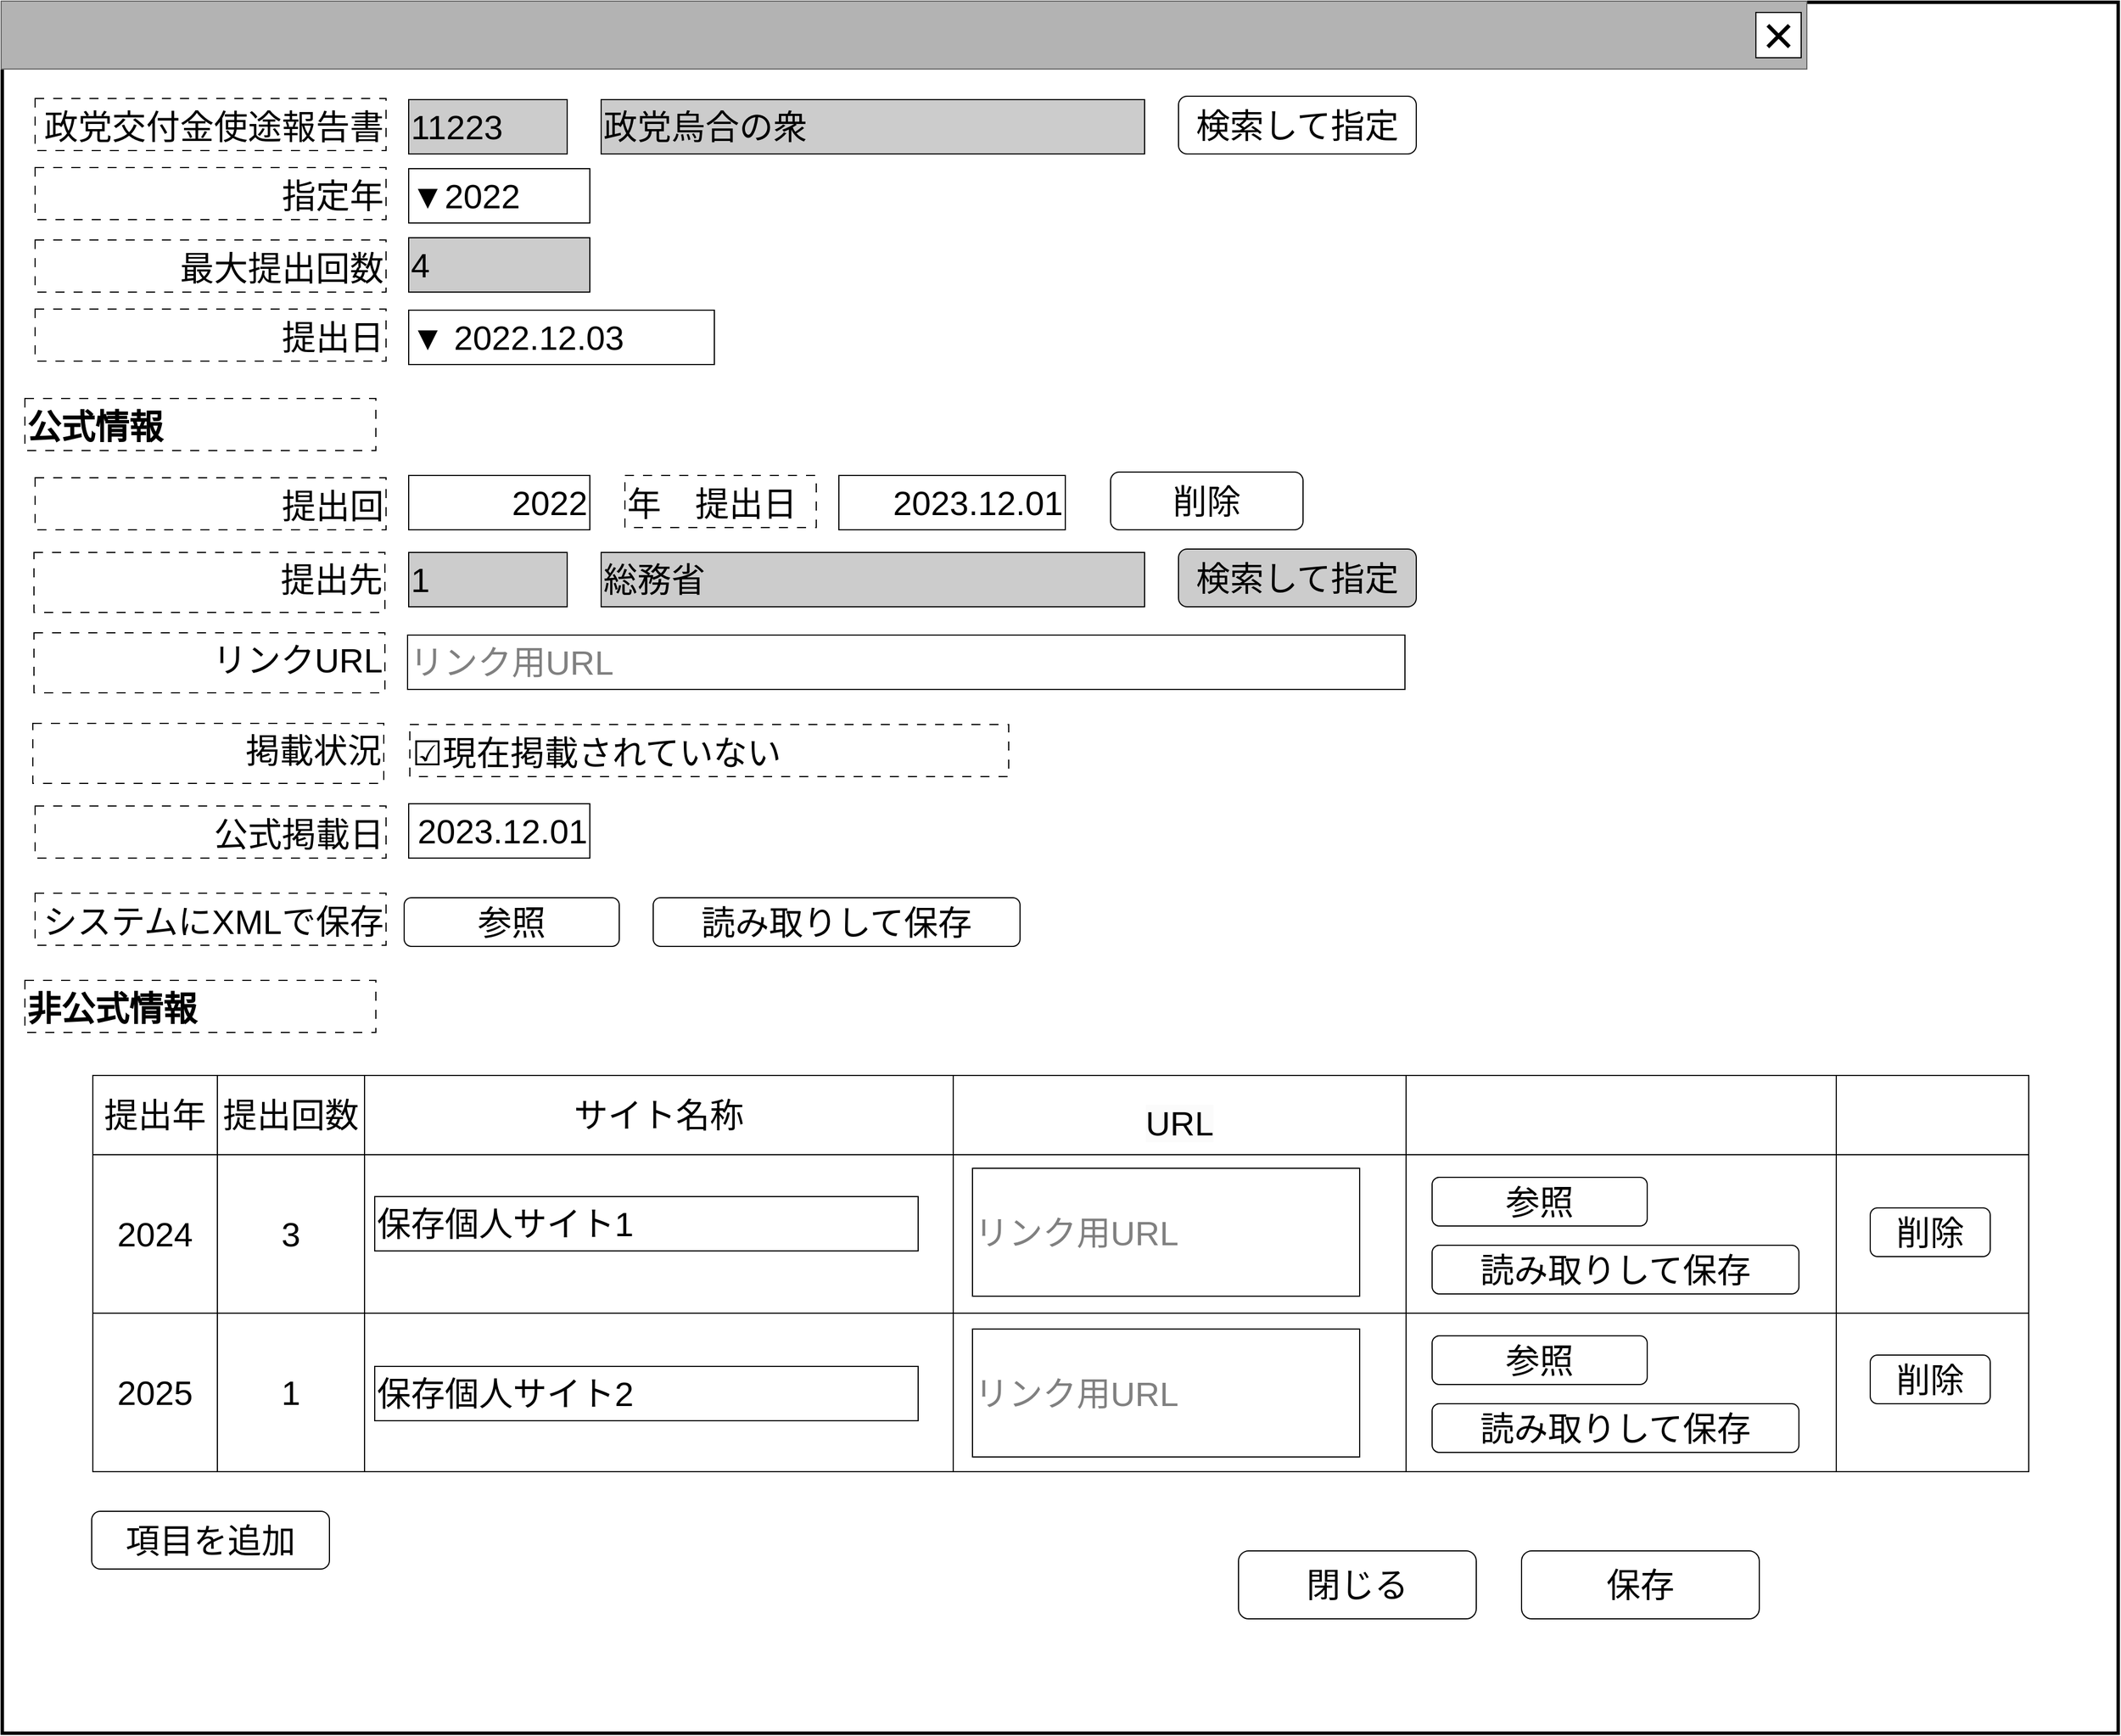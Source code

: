 <mxfile version="24.6.4" type="device">
  <diagram name="ページ1" id="LE8fIzdrHe0wcv1LTvfw">
    <mxGraphModel dx="1050" dy="621" grid="1" gridSize="10" guides="1" tooltips="1" connect="1" arrows="1" fold="1" page="1" pageScale="1" pageWidth="1600" pageHeight="1200" math="0" shadow="0">
      <root>
        <mxCell id="0" />
        <mxCell id="cFaB45KztUIKXS-_cTrr-4" value="背景" style="locked=1;" parent="0" visible="0" />
        <mxCell id="cFaB45KztUIKXS-_cTrr-5" value="" style="rounded=0;whiteSpace=wrap;html=1;strokeWidth=3;" parent="cFaB45KztUIKXS-_cTrr-4" vertex="1">
          <mxGeometry x="1" y="1" width="1595" height="1180" as="geometry" />
        </mxCell>
        <mxCell id="cFaB45KztUIKXS-_cTrr-6" value="" style="rounded=0;whiteSpace=wrap;html=1;fillColor=#B3B3B3;fontColor=#333333;strokeColor=#666666;" parent="cFaB45KztUIKXS-_cTrr-4" vertex="1">
          <mxGeometry width="1595" height="60" as="geometry" />
        </mxCell>
        <mxCell id="cFaB45KztUIKXS-_cTrr-7" value="&lt;font style=&quot;font-size: 48px;&quot;&gt;×&lt;/font&gt;" style="rounded=0;whiteSpace=wrap;html=1;" parent="cFaB45KztUIKXS-_cTrr-4" vertex="1">
          <mxGeometry x="1550" y="10" width="40" height="40" as="geometry" />
        </mxCell>
        <mxCell id="cFaB45KztUIKXS-_cTrr-8" value="" style="rounded=0;whiteSpace=wrap;html=1;" parent="cFaB45KztUIKXS-_cTrr-4" vertex="1">
          <mxGeometry x="830" y="670" width="120" height="60" as="geometry" />
        </mxCell>
        <mxCell id="cFaB45KztUIKXS-_cTrr-9" value="ウインドウ" style="locked=1;" parent="0" />
        <mxCell id="cFaB45KztUIKXS-_cTrr-10" value="" style="rounded=0;whiteSpace=wrap;html=1;strokeWidth=3;" parent="cFaB45KztUIKXS-_cTrr-9" vertex="1">
          <mxGeometry x="1" y="1" width="1869" height="1529" as="geometry" />
        </mxCell>
        <mxCell id="cFaB45KztUIKXS-_cTrr-11" value="" style="rounded=0;whiteSpace=wrap;html=1;fillColor=#B3B3B3;fontColor=#333333;strokeColor=#666666;" parent="cFaB45KztUIKXS-_cTrr-9" vertex="1">
          <mxGeometry width="1595" height="60" as="geometry" />
        </mxCell>
        <mxCell id="cFaB45KztUIKXS-_cTrr-12" value="&lt;font style=&quot;font-size: 48px;&quot;&gt;×&lt;/font&gt;" style="rounded=0;whiteSpace=wrap;html=1;" parent="cFaB45KztUIKXS-_cTrr-9" vertex="1">
          <mxGeometry x="1550" y="10" width="40" height="40" as="geometry" />
        </mxCell>
        <mxCell id="cFaB45KztUIKXS-_cTrr-14" value="名称未設定レイヤ" style="" parent="0" />
        <mxCell id="Dh-onaNXAIIfKiB3uO-O-3" value="" style="childLayout=tableLayout;recursiveResize=0;shadow=0;fillColor=none;" parent="cFaB45KztUIKXS-_cTrr-14" vertex="1">
          <mxGeometry x="81" y="949" width="1710" height="350" as="geometry" />
        </mxCell>
        <mxCell id="Dh-onaNXAIIfKiB3uO-O-4" value="" style="shape=tableRow;horizontal=0;startSize=0;swimlaneHead=0;swimlaneBody=0;top=0;left=0;bottom=0;right=0;dropTarget=0;collapsible=0;recursiveResize=0;expand=0;fontStyle=0;fillColor=none;strokeColor=inherit;" parent="Dh-onaNXAIIfKiB3uO-O-3" vertex="1">
          <mxGeometry width="1710" height="70" as="geometry" />
        </mxCell>
        <mxCell id="Dh-onaNXAIIfKiB3uO-O-5" value="&lt;span style=&quot;font-size: 30px; text-align: right;&quot;&gt;提出年&lt;/span&gt;" style="connectable=0;recursiveResize=0;strokeColor=inherit;fillColor=none;align=center;whiteSpace=wrap;html=1;" parent="Dh-onaNXAIIfKiB3uO-O-4" vertex="1">
          <mxGeometry width="110" height="70" as="geometry">
            <mxRectangle width="110" height="70" as="alternateBounds" />
          </mxGeometry>
        </mxCell>
        <mxCell id="Dh-onaNXAIIfKiB3uO-O-6" value="&lt;span style=&quot;font-size: 30px; text-align: right;&quot;&gt;提出回数&lt;/span&gt;" style="connectable=0;recursiveResize=0;strokeColor=inherit;fillColor=none;align=center;whiteSpace=wrap;html=1;" parent="Dh-onaNXAIIfKiB3uO-O-4" vertex="1">
          <mxGeometry x="110" width="130" height="70" as="geometry">
            <mxRectangle width="130" height="70" as="alternateBounds" />
          </mxGeometry>
        </mxCell>
        <mxCell id="Dh-onaNXAIIfKiB3uO-O-7" value="&lt;span style=&quot;font-size: 30px; text-align: right;&quot;&gt;サイト名称&lt;/span&gt;" style="connectable=0;recursiveResize=0;strokeColor=inherit;fillColor=none;align=center;whiteSpace=wrap;html=1;" parent="Dh-onaNXAIIfKiB3uO-O-4" vertex="1">
          <mxGeometry x="240" width="520" height="70" as="geometry">
            <mxRectangle width="520" height="70" as="alternateBounds" />
          </mxGeometry>
        </mxCell>
        <mxCell id="Dh-onaNXAIIfKiB3uO-O-22" value="&lt;br&gt;&lt;span style=&quot;color: rgb(0, 0, 0); font-family: Helvetica; font-size: 30px; font-style: normal; font-variant-ligatures: normal; font-variant-caps: normal; font-weight: 400; letter-spacing: normal; orphans: 2; text-align: right; text-indent: 0px; text-transform: none; widows: 2; word-spacing: 0px; -webkit-text-stroke-width: 0px; white-space: normal; background-color: rgb(251, 251, 251); text-decoration-thickness: initial; text-decoration-style: initial; text-decoration-color: initial; display: inline !important; float: none;&quot;&gt;URL&lt;/span&gt;" style="connectable=0;recursiveResize=0;strokeColor=inherit;fillColor=none;align=center;whiteSpace=wrap;html=1;" parent="Dh-onaNXAIIfKiB3uO-O-4" vertex="1">
          <mxGeometry x="760" width="400" height="70" as="geometry">
            <mxRectangle width="400" height="70" as="alternateBounds" />
          </mxGeometry>
        </mxCell>
        <mxCell id="Dh-onaNXAIIfKiB3uO-O-19" style="connectable=0;recursiveResize=0;strokeColor=inherit;fillColor=none;align=center;whiteSpace=wrap;html=1;" parent="Dh-onaNXAIIfKiB3uO-O-4" vertex="1">
          <mxGeometry x="1160" width="380" height="70" as="geometry">
            <mxRectangle width="380" height="70" as="alternateBounds" />
          </mxGeometry>
        </mxCell>
        <mxCell id="Dh-onaNXAIIfKiB3uO-O-16" style="connectable=0;recursiveResize=0;strokeColor=inherit;fillColor=none;align=center;whiteSpace=wrap;html=1;" parent="Dh-onaNXAIIfKiB3uO-O-4" vertex="1">
          <mxGeometry x="1540" width="170" height="70" as="geometry">
            <mxRectangle width="170" height="70" as="alternateBounds" />
          </mxGeometry>
        </mxCell>
        <mxCell id="Dh-onaNXAIIfKiB3uO-O-8" style="shape=tableRow;horizontal=0;startSize=0;swimlaneHead=0;swimlaneBody=0;top=0;left=0;bottom=0;right=0;dropTarget=0;collapsible=0;recursiveResize=0;expand=0;fontStyle=0;fillColor=none;strokeColor=inherit;" parent="Dh-onaNXAIIfKiB3uO-O-3" vertex="1">
          <mxGeometry y="70" width="1710" height="140" as="geometry" />
        </mxCell>
        <mxCell id="Dh-onaNXAIIfKiB3uO-O-10" value="&lt;span style=&quot;font-size: 30px; text-align: right;&quot;&gt;2024&lt;/span&gt;" style="connectable=0;recursiveResize=0;strokeColor=inherit;fillColor=none;align=center;whiteSpace=wrap;html=1;" parent="Dh-onaNXAIIfKiB3uO-O-8" vertex="1">
          <mxGeometry width="110" height="140" as="geometry">
            <mxRectangle width="110" height="140" as="alternateBounds" />
          </mxGeometry>
        </mxCell>
        <mxCell id="Dh-onaNXAIIfKiB3uO-O-11" value="&lt;div style=&quot;text-align: right;&quot;&gt;&lt;span style=&quot;background-color: initial; font-size: 30px;&quot;&gt;3&lt;/span&gt;&lt;/div&gt;" style="connectable=0;recursiveResize=0;strokeColor=inherit;fillColor=none;align=center;whiteSpace=wrap;html=1;" parent="Dh-onaNXAIIfKiB3uO-O-8" vertex="1">
          <mxGeometry x="110" width="130" height="140" as="geometry">
            <mxRectangle width="130" height="140" as="alternateBounds" />
          </mxGeometry>
        </mxCell>
        <mxCell id="Dh-onaNXAIIfKiB3uO-O-23" value="" style="connectable=0;recursiveResize=0;strokeColor=inherit;fillColor=none;align=center;whiteSpace=wrap;html=1;" parent="Dh-onaNXAIIfKiB3uO-O-8" vertex="1">
          <mxGeometry x="240" width="520" height="140" as="geometry">
            <mxRectangle width="520" height="140" as="alternateBounds" />
          </mxGeometry>
        </mxCell>
        <mxCell id="Dh-onaNXAIIfKiB3uO-O-9" value="&lt;div style=&quot;text-align: right;&quot;&gt;&lt;br&gt;&lt;/div&gt;" style="connectable=0;recursiveResize=0;strokeColor=inherit;fillColor=none;align=center;whiteSpace=wrap;html=1;" parent="Dh-onaNXAIIfKiB3uO-O-8" vertex="1">
          <mxGeometry x="760" width="400" height="140" as="geometry">
            <mxRectangle width="400" height="140" as="alternateBounds" />
          </mxGeometry>
        </mxCell>
        <mxCell id="Dh-onaNXAIIfKiB3uO-O-20" style="connectable=0;recursiveResize=0;strokeColor=inherit;fillColor=none;align=center;whiteSpace=wrap;html=1;" parent="Dh-onaNXAIIfKiB3uO-O-8" vertex="1">
          <mxGeometry x="1160" width="380" height="140" as="geometry">
            <mxRectangle width="380" height="140" as="alternateBounds" />
          </mxGeometry>
        </mxCell>
        <mxCell id="Dh-onaNXAIIfKiB3uO-O-17" style="connectable=0;recursiveResize=0;strokeColor=inherit;fillColor=none;align=center;whiteSpace=wrap;html=1;" parent="Dh-onaNXAIIfKiB3uO-O-8" vertex="1">
          <mxGeometry x="1540" width="170" height="140" as="geometry">
            <mxRectangle width="170" height="140" as="alternateBounds" />
          </mxGeometry>
        </mxCell>
        <mxCell id="Dh-onaNXAIIfKiB3uO-O-12" style="shape=tableRow;horizontal=0;startSize=0;swimlaneHead=0;swimlaneBody=0;top=0;left=0;bottom=0;right=0;dropTarget=0;collapsible=0;recursiveResize=0;expand=0;fontStyle=0;fillColor=none;strokeColor=inherit;" parent="Dh-onaNXAIIfKiB3uO-O-3" vertex="1">
          <mxGeometry y="210" width="1710" height="140" as="geometry" />
        </mxCell>
        <mxCell id="Dh-onaNXAIIfKiB3uO-O-13" value="&lt;span style=&quot;font-size: 30px; text-align: right;&quot;&gt;2025&lt;/span&gt;" style="connectable=0;recursiveResize=0;strokeColor=inherit;fillColor=none;align=center;whiteSpace=wrap;html=1;" parent="Dh-onaNXAIIfKiB3uO-O-12" vertex="1">
          <mxGeometry width="110" height="140" as="geometry">
            <mxRectangle width="110" height="140" as="alternateBounds" />
          </mxGeometry>
        </mxCell>
        <mxCell id="Dh-onaNXAIIfKiB3uO-O-14" value="&lt;span style=&quot;font-size: 30px; text-align: right;&quot;&gt;1&lt;/span&gt;" style="connectable=0;recursiveResize=0;strokeColor=inherit;fillColor=none;align=center;whiteSpace=wrap;html=1;" parent="Dh-onaNXAIIfKiB3uO-O-12" vertex="1">
          <mxGeometry x="110" width="130" height="140" as="geometry">
            <mxRectangle width="130" height="140" as="alternateBounds" />
          </mxGeometry>
        </mxCell>
        <mxCell id="Dh-onaNXAIIfKiB3uO-O-15" value="" style="connectable=0;recursiveResize=0;strokeColor=inherit;fillColor=none;align=center;whiteSpace=wrap;html=1;" parent="Dh-onaNXAIIfKiB3uO-O-12" vertex="1">
          <mxGeometry x="240" width="520" height="140" as="geometry">
            <mxRectangle width="520" height="140" as="alternateBounds" />
          </mxGeometry>
        </mxCell>
        <mxCell id="Dh-onaNXAIIfKiB3uO-O-24" style="connectable=0;recursiveResize=0;strokeColor=inherit;fillColor=none;align=center;whiteSpace=wrap;html=1;" parent="Dh-onaNXAIIfKiB3uO-O-12" vertex="1">
          <mxGeometry x="760" width="400" height="140" as="geometry">
            <mxRectangle width="400" height="140" as="alternateBounds" />
          </mxGeometry>
        </mxCell>
        <mxCell id="Dh-onaNXAIIfKiB3uO-O-21" style="connectable=0;recursiveResize=0;strokeColor=inherit;fillColor=none;align=center;whiteSpace=wrap;html=1;" parent="Dh-onaNXAIIfKiB3uO-O-12" vertex="1">
          <mxGeometry x="1160" width="380" height="140" as="geometry">
            <mxRectangle width="380" height="140" as="alternateBounds" />
          </mxGeometry>
        </mxCell>
        <mxCell id="Dh-onaNXAIIfKiB3uO-O-18" style="connectable=0;recursiveResize=0;strokeColor=inherit;fillColor=none;align=center;whiteSpace=wrap;html=1;" parent="Dh-onaNXAIIfKiB3uO-O-12" vertex="1">
          <mxGeometry x="1540" width="170" height="140" as="geometry">
            <mxRectangle width="170" height="140" as="alternateBounds" />
          </mxGeometry>
        </mxCell>
        <mxCell id="kxWkAaZomFuKM2yIZcbC-108" value="&lt;span style=&quot;font-size: 30px;&quot;&gt;政党交付金使途報告書&lt;/span&gt;" style="rounded=0;whiteSpace=wrap;html=1;align=right;dashed=1;dashPattern=8 8;verticalAlign=bottom;" parent="cFaB45KztUIKXS-_cTrr-14" vertex="1">
          <mxGeometry x="30" y="86" width="310" height="46" as="geometry" />
        </mxCell>
        <mxCell id="kxWkAaZomFuKM2yIZcbC-109" value="&lt;span style=&quot;font-size: 30px;&quot;&gt;政党烏合の衆&lt;br&gt;&lt;/span&gt;" style="rounded=0;whiteSpace=wrap;html=1;align=left;fillColor=#CCCCCC;" parent="cFaB45KztUIKXS-_cTrr-14" vertex="1">
          <mxGeometry x="530" y="87" width="480" height="48" as="geometry" />
        </mxCell>
        <mxCell id="5l2hKBXCzOEWmYN1dR5e-1" value="&lt;span style=&quot;font-size: 30px;&quot;&gt;保存&lt;/span&gt;" style="rounded=1;whiteSpace=wrap;html=1;" parent="cFaB45KztUIKXS-_cTrr-14" vertex="1">
          <mxGeometry x="1343" y="1369" width="210" height="60" as="geometry" />
        </mxCell>
        <mxCell id="5l2hKBXCzOEWmYN1dR5e-2" value="&lt;span style=&quot;font-size: 30px;&quot;&gt;閉じる&lt;/span&gt;" style="rounded=1;whiteSpace=wrap;html=1;" parent="cFaB45KztUIKXS-_cTrr-14" vertex="1">
          <mxGeometry x="1093" y="1369" width="210" height="60" as="geometry" />
        </mxCell>
        <mxCell id="5l2hKBXCzOEWmYN1dR5e-3" value="&lt;span style=&quot;font-size: 30px;&quot;&gt;検索して指定&lt;/span&gt;" style="rounded=1;whiteSpace=wrap;html=1;" parent="cFaB45KztUIKXS-_cTrr-14" vertex="1">
          <mxGeometry x="1040" y="84" width="210" height="51" as="geometry" />
        </mxCell>
        <mxCell id="cdmeLEnnqN9o7mxTk7t2-22" value="&lt;span style=&quot;font-size: 30px;&quot;&gt;指定年&lt;/span&gt;" style="rounded=0;whiteSpace=wrap;html=1;align=right;dashed=1;dashPattern=8 8;verticalAlign=bottom;" parent="cFaB45KztUIKXS-_cTrr-14" vertex="1">
          <mxGeometry x="30" y="147" width="310" height="46" as="geometry" />
        </mxCell>
        <mxCell id="cdmeLEnnqN9o7mxTk7t2-23" value="&lt;font style=&quot;font-size: 30px;&quot;&gt;▼2022&lt;/font&gt;&lt;span style=&quot;font-size: 30px;&quot;&gt;&lt;br&gt;&lt;/span&gt;" style="rounded=0;whiteSpace=wrap;html=1;align=left;" parent="cFaB45KztUIKXS-_cTrr-14" vertex="1">
          <mxGeometry x="360" y="148" width="160" height="48" as="geometry" />
        </mxCell>
        <mxCell id="tZvU9d8wPMiUrcv0yISu-0" value="&lt;font style=&quot;font-size: 30px;&quot;&gt;11223&lt;/font&gt;&lt;span style=&quot;font-size: 30px;&quot;&gt;&lt;br&gt;&lt;/span&gt;" style="rounded=0;whiteSpace=wrap;html=1;align=left;fillColor=#CCCCCC;" parent="cFaB45KztUIKXS-_cTrr-14" vertex="1">
          <mxGeometry x="360" y="87" width="140" height="48" as="geometry" />
        </mxCell>
        <mxCell id="tZvU9d8wPMiUrcv0yISu-1" value="&lt;span style=&quot;font-size: 30px;&quot;&gt;システムにXMLで保存&lt;/span&gt;" style="rounded=0;whiteSpace=wrap;html=1;align=right;dashed=1;dashPattern=8 8;verticalAlign=bottom;" parent="cFaB45KztUIKXS-_cTrr-14" vertex="1">
          <mxGeometry x="30" y="788" width="310" height="46" as="geometry" />
        </mxCell>
        <mxCell id="tZvU9d8wPMiUrcv0yISu-4" value="&lt;font style=&quot;font-size: 30px;&quot;&gt;参照&lt;/font&gt;" style="rounded=1;whiteSpace=wrap;html=1;" parent="cFaB45KztUIKXS-_cTrr-14" vertex="1">
          <mxGeometry x="356" y="792" width="190" height="43" as="geometry" />
        </mxCell>
        <mxCell id="tZvU9d8wPMiUrcv0yISu-5" value="&lt;span style=&quot;font-size: 30px;&quot;&gt;&lt;font color=&quot;#808080&quot;&gt;リンク用URL&lt;/font&gt;&lt;br&gt;&lt;/span&gt;" style="rounded=0;whiteSpace=wrap;html=1;align=left;" parent="cFaB45KztUIKXS-_cTrr-14" vertex="1">
          <mxGeometry x="359" y="560" width="881" height="48" as="geometry" />
        </mxCell>
        <mxCell id="LuSG3avCVRSMw34TRjUb-2" value="&lt;span style=&quot;font-size: 30px;&quot;&gt;総務省&lt;br&gt;&lt;/span&gt;" style="rounded=0;whiteSpace=wrap;html=1;align=left;fillColor=#CCCCCC;" parent="cFaB45KztUIKXS-_cTrr-14" vertex="1">
          <mxGeometry x="530" y="487" width="480" height="48" as="geometry" />
        </mxCell>
        <mxCell id="LuSG3avCVRSMw34TRjUb-3" value="&lt;span style=&quot;font-size: 30px;&quot;&gt;検索して指定&lt;/span&gt;" style="rounded=1;whiteSpace=wrap;html=1;fillColor=#CCCCCC;" parent="cFaB45KztUIKXS-_cTrr-14" vertex="1">
          <mxGeometry x="1040" y="484" width="210" height="51" as="geometry" />
        </mxCell>
        <mxCell id="LuSG3avCVRSMw34TRjUb-4" value="&lt;font style=&quot;font-size: 30px;&quot;&gt;1&lt;/font&gt;&lt;span style=&quot;font-size: 30px;&quot;&gt;&lt;br&gt;&lt;/span&gt;" style="rounded=0;whiteSpace=wrap;html=1;align=left;fillColor=#CCCCCC;" parent="cFaB45KztUIKXS-_cTrr-14" vertex="1">
          <mxGeometry x="360" y="487" width="140" height="48" as="geometry" />
        </mxCell>
        <mxCell id="LuSG3avCVRSMw34TRjUb-10" value="&lt;span style=&quot;font-size: 30px;&quot;&gt;提出先&lt;br&gt;&lt;/span&gt;" style="rounded=0;whiteSpace=wrap;html=1;align=right;dashed=1;dashPattern=8 8;verticalAlign=top;" parent="cFaB45KztUIKXS-_cTrr-14" vertex="1">
          <mxGeometry x="29" y="487" width="310" height="53" as="geometry" />
        </mxCell>
        <mxCell id="LuSG3avCVRSMw34TRjUb-11" value="&lt;span style=&quot;font-size: 30px;&quot;&gt;リンクURL&lt;br&gt;&lt;/span&gt;" style="rounded=0;whiteSpace=wrap;html=1;align=right;dashed=1;dashPattern=8 8;verticalAlign=top;" parent="cFaB45KztUIKXS-_cTrr-14" vertex="1">
          <mxGeometry x="29" y="558" width="310" height="53" as="geometry" />
        </mxCell>
        <mxCell id="LuSG3avCVRSMw34TRjUb-12" value="&lt;span style=&quot;font-size: 30px;&quot;&gt;&lt;b&gt;公式情報&lt;/b&gt;&lt;/span&gt;" style="rounded=0;whiteSpace=wrap;html=1;align=left;dashed=1;dashPattern=8 8;verticalAlign=bottom;" parent="cFaB45KztUIKXS-_cTrr-14" vertex="1">
          <mxGeometry x="21" y="351" width="310" height="46" as="geometry" />
        </mxCell>
        <mxCell id="LuSG3avCVRSMw34TRjUb-13" value="&lt;span style=&quot;font-size: 30px;&quot;&gt;&lt;b&gt;非公式情報&lt;/b&gt;&lt;/span&gt;" style="rounded=0;whiteSpace=wrap;html=1;align=left;dashed=1;dashPattern=8 8;verticalAlign=bottom;" parent="cFaB45KztUIKXS-_cTrr-14" vertex="1">
          <mxGeometry x="21" y="865" width="310" height="46" as="geometry" />
        </mxCell>
        <mxCell id="LuSG3avCVRSMw34TRjUb-16" value="&lt;span style=&quot;font-size: 30px;&quot;&gt;項目を追加&lt;/span&gt;" style="rounded=1;whiteSpace=wrap;html=1;" parent="cFaB45KztUIKXS-_cTrr-14" vertex="1">
          <mxGeometry x="80" y="1334" width="210" height="51" as="geometry" />
        </mxCell>
        <mxCell id="ou-WtTb6Jt9EB9S26xZP-0" value="&lt;span style=&quot;font-size: 30px;&quot;&gt;提出日&lt;/span&gt;" style="rounded=0;whiteSpace=wrap;html=1;align=right;dashed=1;dashPattern=8 8;verticalAlign=bottom;" parent="cFaB45KztUIKXS-_cTrr-14" vertex="1">
          <mxGeometry x="30" y="272" width="310" height="46" as="geometry" />
        </mxCell>
        <mxCell id="ou-WtTb6Jt9EB9S26xZP-1" value="&lt;font style=&quot;font-size: 30px;&quot;&gt;▼ 2022.12.03&lt;/font&gt;&lt;span style=&quot;font-size: 30px;&quot;&gt;&lt;br&gt;&lt;/span&gt;" style="rounded=0;whiteSpace=wrap;html=1;align=left;" parent="cFaB45KztUIKXS-_cTrr-14" vertex="1">
          <mxGeometry x="360" y="273" width="270" height="48" as="geometry" />
        </mxCell>
        <mxCell id="ou-WtTb6Jt9EB9S26xZP-2" value="&lt;span style=&quot;font-size: 30px;&quot;&gt;公式掲載日&lt;/span&gt;" style="rounded=0;whiteSpace=wrap;html=1;align=right;dashed=1;dashPattern=8 8;verticalAlign=bottom;" parent="cFaB45KztUIKXS-_cTrr-14" vertex="1">
          <mxGeometry x="30" y="711" width="310" height="46" as="geometry" />
        </mxCell>
        <mxCell id="ou-WtTb6Jt9EB9S26xZP-3" value="&lt;font style=&quot;font-size: 30px;&quot;&gt;2023.12.01&lt;/font&gt;&lt;span style=&quot;font-size: 30px;&quot;&gt;&lt;br&gt;&lt;/span&gt;" style="rounded=0;whiteSpace=wrap;html=1;align=right;" parent="cFaB45KztUIKXS-_cTrr-14" vertex="1">
          <mxGeometry x="360" y="709" width="160" height="48" as="geometry" />
        </mxCell>
        <mxCell id="ou-WtTb6Jt9EB9S26xZP-4" value="&lt;span style=&quot;font-size: 30px;&quot;&gt;最大提出回数&lt;/span&gt;" style="rounded=0;whiteSpace=wrap;html=1;align=right;dashed=1;dashPattern=8 8;verticalAlign=bottom;" parent="cFaB45KztUIKXS-_cTrr-14" vertex="1">
          <mxGeometry x="30" y="211" width="310" height="46" as="geometry" />
        </mxCell>
        <mxCell id="ou-WtTb6Jt9EB9S26xZP-5" value="&lt;font style=&quot;font-size: 30px;&quot;&gt;4&lt;/font&gt;&lt;span style=&quot;font-size: 30px;&quot;&gt;&lt;br&gt;&lt;/span&gt;" style="rounded=0;whiteSpace=wrap;html=1;align=left;fillColor=#CCCCCC;" parent="cFaB45KztUIKXS-_cTrr-14" vertex="1">
          <mxGeometry x="360" y="209" width="160" height="48" as="geometry" />
        </mxCell>
        <mxCell id="Dh-onaNXAIIfKiB3uO-O-2" value="&lt;font style=&quot;font-size: 30px;&quot;&gt;読み取りして保存&lt;/font&gt;" style="rounded=1;whiteSpace=wrap;html=1;" parent="cFaB45KztUIKXS-_cTrr-14" vertex="1">
          <mxGeometry x="576" y="792" width="324" height="43" as="geometry" />
        </mxCell>
        <mxCell id="Dh-onaNXAIIfKiB3uO-O-25" value="&lt;font style=&quot;font-size: 30px;&quot;&gt;参照&lt;/font&gt;" style="rounded=1;whiteSpace=wrap;html=1;" parent="cFaB45KztUIKXS-_cTrr-14" vertex="1">
          <mxGeometry x="1264" y="1039" width="190" height="43" as="geometry" />
        </mxCell>
        <mxCell id="Dh-onaNXAIIfKiB3uO-O-26" value="&lt;font style=&quot;font-size: 30px;&quot;&gt;読み取りして保存&lt;/font&gt;" style="rounded=1;whiteSpace=wrap;html=1;" parent="cFaB45KztUIKXS-_cTrr-14" vertex="1">
          <mxGeometry x="1264" y="1099" width="324" height="43" as="geometry" />
        </mxCell>
        <mxCell id="Dh-onaNXAIIfKiB3uO-O-27" value="&lt;span style=&quot;font-size: 30px;&quot;&gt;保存個人サイト1&lt;/span&gt;" style="rounded=0;whiteSpace=wrap;html=1;align=left;fillColor=#FFFFFF;" parent="cFaB45KztUIKXS-_cTrr-14" vertex="1">
          <mxGeometry x="330" y="1056" width="480" height="48" as="geometry" />
        </mxCell>
        <mxCell id="Dh-onaNXAIIfKiB3uO-O-28" value="&lt;font style=&quot;font-size: 30px;&quot;&gt;削除&lt;/font&gt;" style="rounded=1;whiteSpace=wrap;html=1;" parent="cFaB45KztUIKXS-_cTrr-14" vertex="1">
          <mxGeometry x="1651" y="1066" width="106" height="43" as="geometry" />
        </mxCell>
        <mxCell id="Dh-onaNXAIIfKiB3uO-O-29" value="&lt;font style=&quot;font-size: 30px;&quot;&gt;参照&lt;/font&gt;" style="rounded=1;whiteSpace=wrap;html=1;" parent="cFaB45KztUIKXS-_cTrr-14" vertex="1">
          <mxGeometry x="1264" y="1179" width="190" height="43" as="geometry" />
        </mxCell>
        <mxCell id="Dh-onaNXAIIfKiB3uO-O-30" value="&lt;font style=&quot;font-size: 30px;&quot;&gt;読み取りして保存&lt;/font&gt;" style="rounded=1;whiteSpace=wrap;html=1;" parent="cFaB45KztUIKXS-_cTrr-14" vertex="1">
          <mxGeometry x="1264" y="1239" width="324" height="43" as="geometry" />
        </mxCell>
        <mxCell id="Dh-onaNXAIIfKiB3uO-O-31" value="&lt;span style=&quot;font-size: 30px;&quot;&gt;保存個人サイト2&lt;/span&gt;&lt;span style=&quot;font-size: 30px;&quot;&gt;&lt;br&gt;&lt;/span&gt;" style="rounded=0;whiteSpace=wrap;html=1;align=left;" parent="cFaB45KztUIKXS-_cTrr-14" vertex="1">
          <mxGeometry x="330" y="1206" width="480" height="48" as="geometry" />
        </mxCell>
        <mxCell id="tZvU9d8wPMiUrcv0yISu-7" value="&lt;span style=&quot;font-size: 30px;&quot;&gt;&lt;font color=&quot;#808080&quot;&gt;リンク用URL&lt;/font&gt;&lt;br&gt;&lt;/span&gt;" style="rounded=0;whiteSpace=wrap;html=1;align=left;" parent="cFaB45KztUIKXS-_cTrr-14" vertex="1">
          <mxGeometry x="858" y="1031" width="342" height="113" as="geometry" />
        </mxCell>
        <mxCell id="Dh-onaNXAIIfKiB3uO-O-32" value="&lt;font style=&quot;font-size: 30px;&quot;&gt;削除&lt;/font&gt;" style="rounded=1;whiteSpace=wrap;html=1;" parent="cFaB45KztUIKXS-_cTrr-14" vertex="1">
          <mxGeometry x="1651" y="1196" width="106" height="43" as="geometry" />
        </mxCell>
        <mxCell id="Dh-onaNXAIIfKiB3uO-O-33" value="&lt;span style=&quot;font-size: 30px;&quot;&gt;&lt;font color=&quot;#808080&quot;&gt;リンク用URL&lt;/font&gt;&lt;br&gt;&lt;/span&gt;" style="rounded=0;whiteSpace=wrap;html=1;align=left;" parent="cFaB45KztUIKXS-_cTrr-14" vertex="1">
          <mxGeometry x="858" y="1173" width="342" height="113" as="geometry" />
        </mxCell>
        <mxCell id="bX9Ox2TWrJUuLDmMwm-Z-0" value="&lt;span style=&quot;font-size: 30px;&quot;&gt;提出回&lt;/span&gt;" style="rounded=0;whiteSpace=wrap;html=1;align=right;dashed=1;dashPattern=8 8;verticalAlign=bottom;" parent="cFaB45KztUIKXS-_cTrr-14" vertex="1">
          <mxGeometry x="30" y="421" width="310" height="46" as="geometry" />
        </mxCell>
        <mxCell id="bX9Ox2TWrJUuLDmMwm-Z-1" value="&lt;font style=&quot;font-size: 30px;&quot;&gt;2022&lt;/font&gt;&lt;span style=&quot;font-size: 30px;&quot;&gt;&lt;br&gt;&lt;/span&gt;" style="rounded=0;whiteSpace=wrap;html=1;align=right;" parent="cFaB45KztUIKXS-_cTrr-14" vertex="1">
          <mxGeometry x="360" y="419" width="160" height="48" as="geometry" />
        </mxCell>
        <mxCell id="bX9Ox2TWrJUuLDmMwm-Z-2" value="&lt;span style=&quot;font-size: 30px;&quot;&gt;&lt;span style=&quot;font-weight: normal;&quot;&gt;年　提出日&lt;/span&gt;&lt;/span&gt;" style="rounded=0;whiteSpace=wrap;html=1;align=left;dashed=1;dashPattern=8 8;verticalAlign=bottom;fontStyle=1" parent="cFaB45KztUIKXS-_cTrr-14" vertex="1">
          <mxGeometry x="551" y="419" width="169" height="46" as="geometry" />
        </mxCell>
        <mxCell id="bX9Ox2TWrJUuLDmMwm-Z-3" value="&lt;font style=&quot;font-size: 30px;&quot;&gt;2023.12.01&lt;/font&gt;&lt;span style=&quot;font-size: 30px;&quot;&gt;&lt;br&gt;&lt;/span&gt;" style="rounded=0;whiteSpace=wrap;html=1;align=right;" parent="cFaB45KztUIKXS-_cTrr-14" vertex="1">
          <mxGeometry x="740" y="419" width="200" height="48" as="geometry" />
        </mxCell>
        <mxCell id="bX9Ox2TWrJUuLDmMwm-Z-5" value="&lt;span style=&quot;font-size: 30px;&quot;&gt;削除&lt;/span&gt;" style="rounded=1;whiteSpace=wrap;html=1;" parent="cFaB45KztUIKXS-_cTrr-14" vertex="1">
          <mxGeometry x="980" y="416" width="170" height="51" as="geometry" />
        </mxCell>
        <mxCell id="bX9Ox2TWrJUuLDmMwm-Z-8" value="&lt;span style=&quot;font-size: 30px;&quot;&gt;掲載状況&lt;br&gt;&lt;/span&gt;" style="rounded=0;whiteSpace=wrap;html=1;align=right;dashed=1;dashPattern=8 8;verticalAlign=top;" parent="cFaB45KztUIKXS-_cTrr-14" vertex="1">
          <mxGeometry x="28" y="638" width="310" height="53" as="geometry" />
        </mxCell>
        <mxCell id="bX9Ox2TWrJUuLDmMwm-Z-9" value="&lt;span style=&quot;font-size: 30px;&quot;&gt;&lt;span style=&quot;font-weight: normal;&quot;&gt;☑現在掲載されていない&lt;/span&gt;&lt;/span&gt;" style="rounded=0;whiteSpace=wrap;html=1;align=left;dashed=1;dashPattern=8 8;verticalAlign=bottom;fontStyle=1" parent="cFaB45KztUIKXS-_cTrr-14" vertex="1">
          <mxGeometry x="361" y="639" width="529" height="46" as="geometry" />
        </mxCell>
      </root>
    </mxGraphModel>
  </diagram>
</mxfile>
